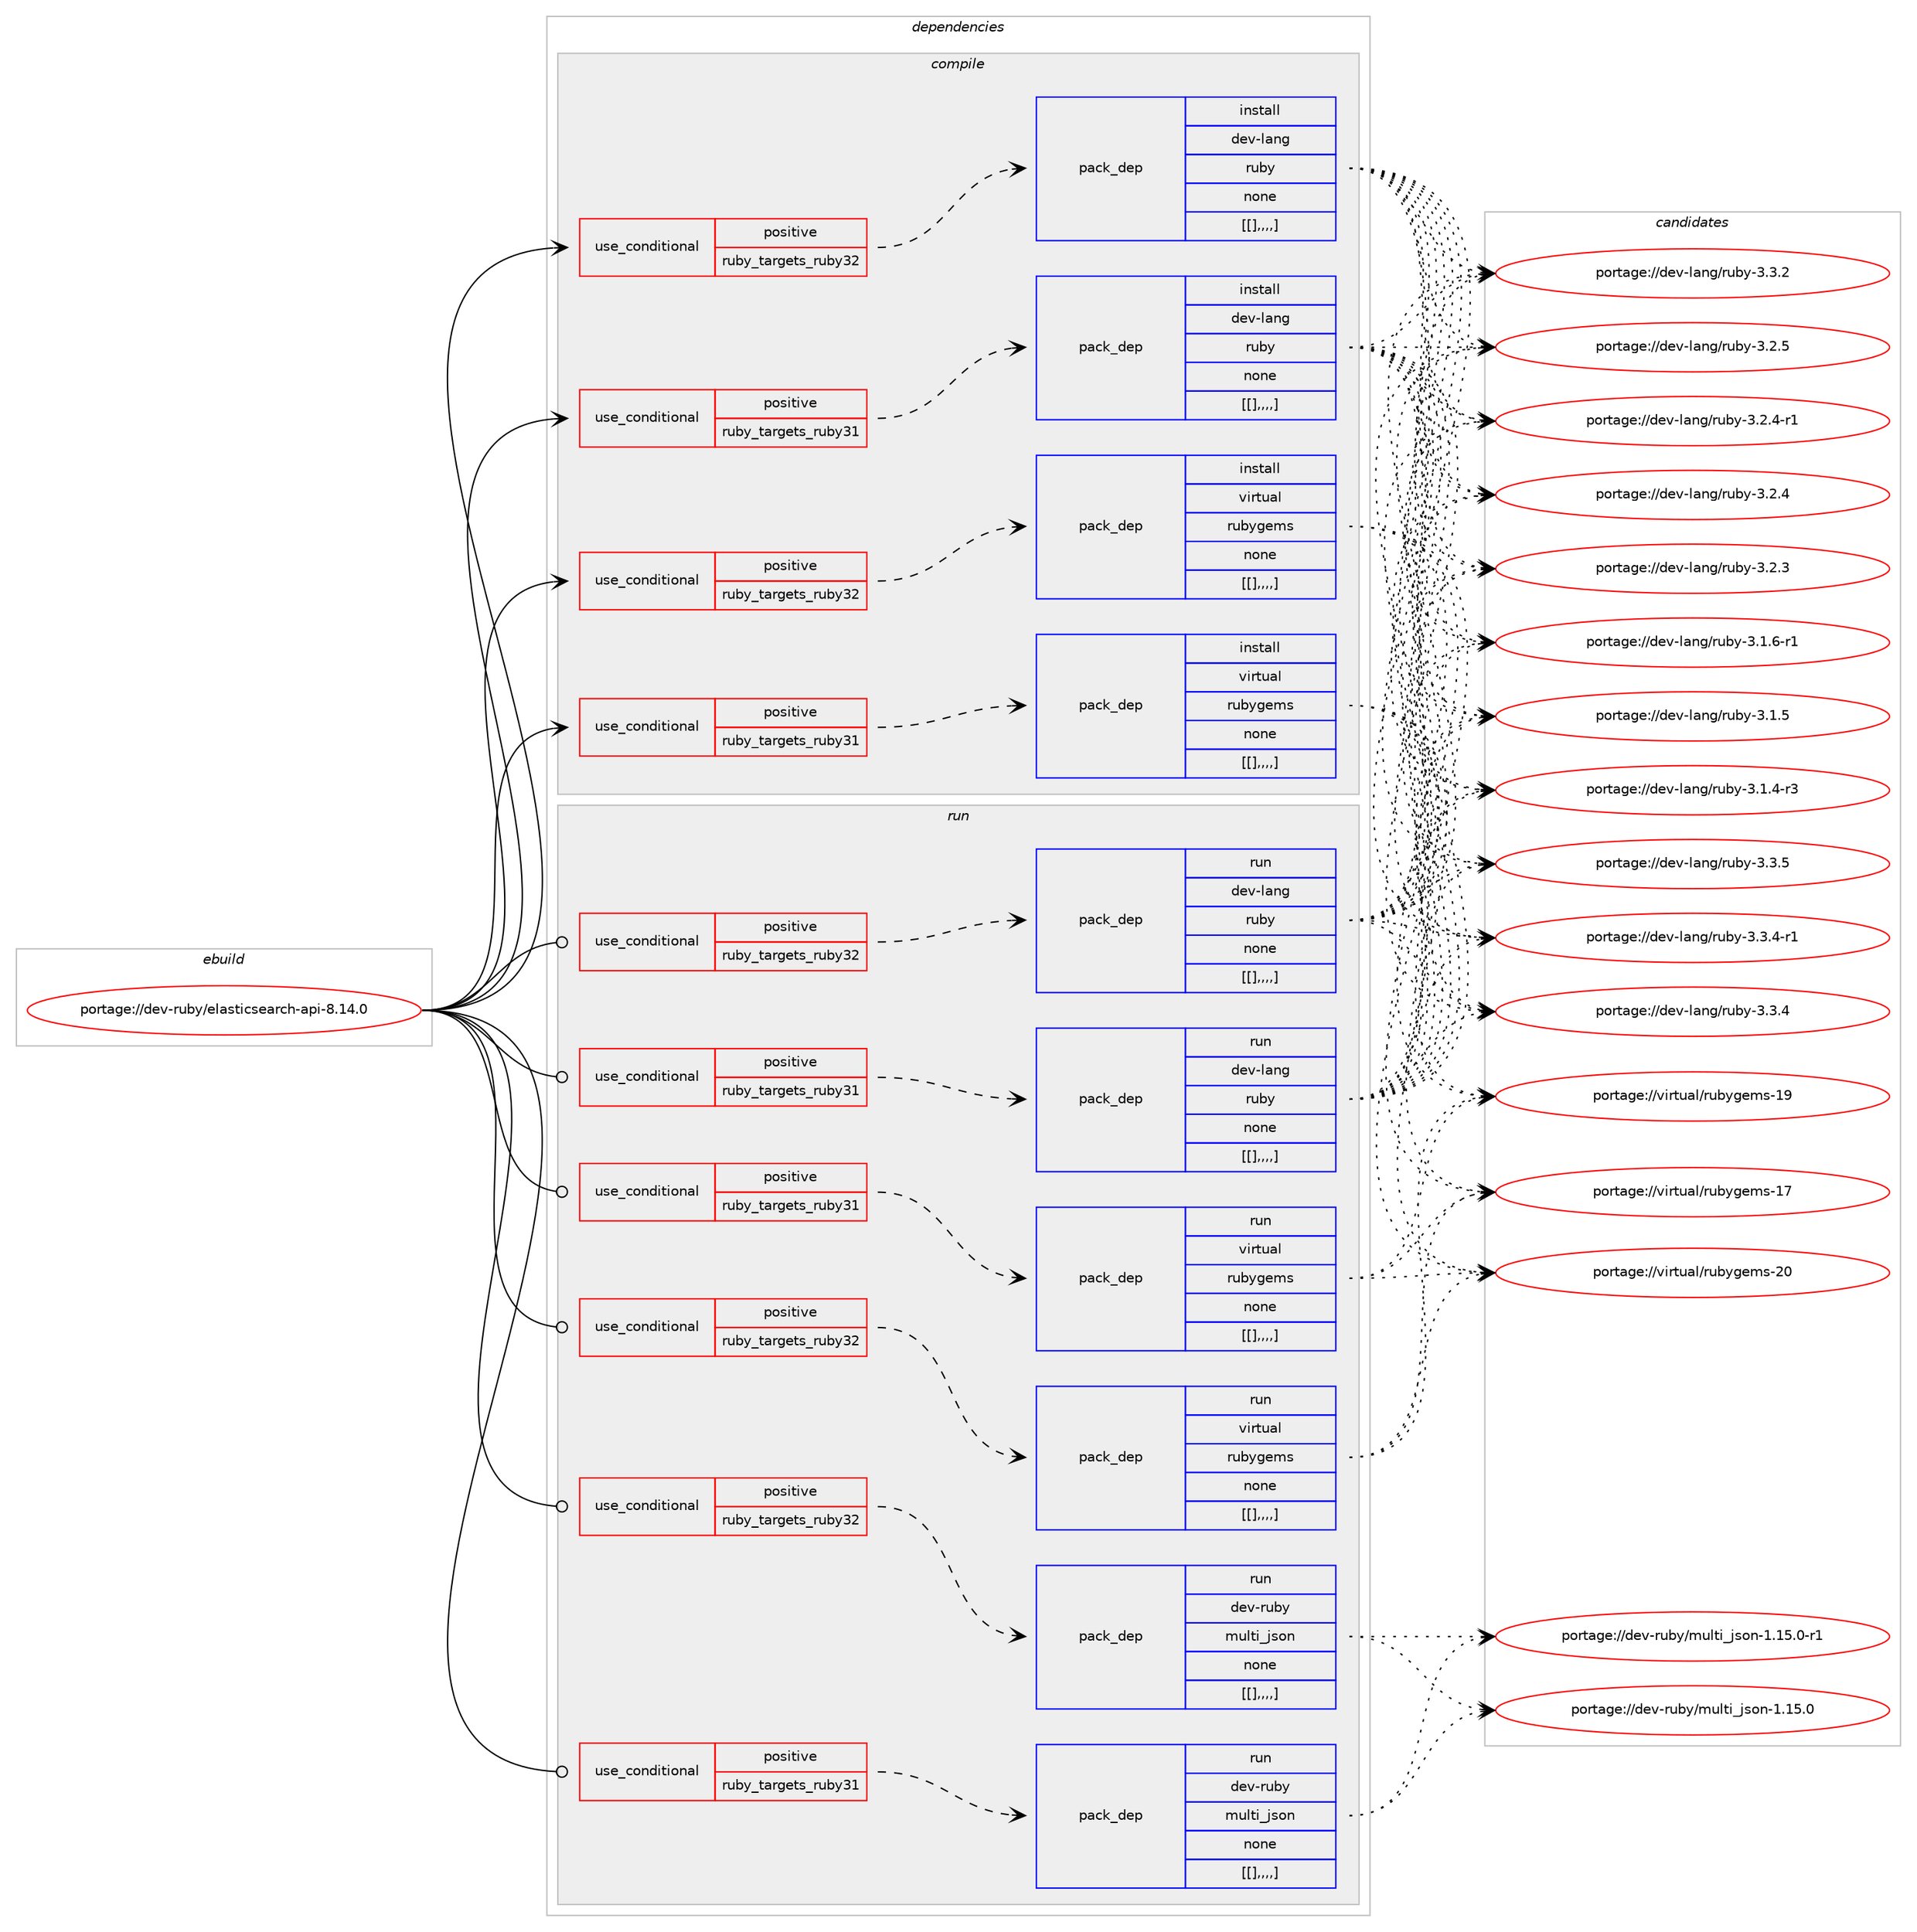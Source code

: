 digraph prolog {

# *************
# Graph options
# *************

newrank=true;
concentrate=true;
compound=true;
graph [rankdir=LR,fontname=Helvetica,fontsize=10,ranksep=1.5];#, ranksep=2.5, nodesep=0.2];
edge  [arrowhead=vee];
node  [fontname=Helvetica,fontsize=10];

# **********
# The ebuild
# **********

subgraph cluster_leftcol {
color=gray;
label=<<i>ebuild</i>>;
id [label="portage://dev-ruby/elasticsearch-api-8.14.0", color=red, width=4, href="../dev-ruby/elasticsearch-api-8.14.0.svg"];
}

# ****************
# The dependencies
# ****************

subgraph cluster_midcol {
color=gray;
label=<<i>dependencies</i>>;
subgraph cluster_compile {
fillcolor="#eeeeee";
style=filled;
label=<<i>compile</i>>;
subgraph cond48297 {
dependency184923 [label=<<TABLE BORDER="0" CELLBORDER="1" CELLSPACING="0" CELLPADDING="4"><TR><TD ROWSPAN="3" CELLPADDING="10">use_conditional</TD></TR><TR><TD>positive</TD></TR><TR><TD>ruby_targets_ruby31</TD></TR></TABLE>>, shape=none, color=red];
subgraph pack135325 {
dependency184924 [label=<<TABLE BORDER="0" CELLBORDER="1" CELLSPACING="0" CELLPADDING="4" WIDTH="220"><TR><TD ROWSPAN="6" CELLPADDING="30">pack_dep</TD></TR><TR><TD WIDTH="110">install</TD></TR><TR><TD>dev-lang</TD></TR><TR><TD>ruby</TD></TR><TR><TD>none</TD></TR><TR><TD>[[],,,,]</TD></TR></TABLE>>, shape=none, color=blue];
}
dependency184923:e -> dependency184924:w [weight=20,style="dashed",arrowhead="vee"];
}
id:e -> dependency184923:w [weight=20,style="solid",arrowhead="vee"];
subgraph cond48298 {
dependency184925 [label=<<TABLE BORDER="0" CELLBORDER="1" CELLSPACING="0" CELLPADDING="4"><TR><TD ROWSPAN="3" CELLPADDING="10">use_conditional</TD></TR><TR><TD>positive</TD></TR><TR><TD>ruby_targets_ruby31</TD></TR></TABLE>>, shape=none, color=red];
subgraph pack135326 {
dependency184926 [label=<<TABLE BORDER="0" CELLBORDER="1" CELLSPACING="0" CELLPADDING="4" WIDTH="220"><TR><TD ROWSPAN="6" CELLPADDING="30">pack_dep</TD></TR><TR><TD WIDTH="110">install</TD></TR><TR><TD>virtual</TD></TR><TR><TD>rubygems</TD></TR><TR><TD>none</TD></TR><TR><TD>[[],,,,]</TD></TR></TABLE>>, shape=none, color=blue];
}
dependency184925:e -> dependency184926:w [weight=20,style="dashed",arrowhead="vee"];
}
id:e -> dependency184925:w [weight=20,style="solid",arrowhead="vee"];
subgraph cond48299 {
dependency184927 [label=<<TABLE BORDER="0" CELLBORDER="1" CELLSPACING="0" CELLPADDING="4"><TR><TD ROWSPAN="3" CELLPADDING="10">use_conditional</TD></TR><TR><TD>positive</TD></TR><TR><TD>ruby_targets_ruby32</TD></TR></TABLE>>, shape=none, color=red];
subgraph pack135327 {
dependency184928 [label=<<TABLE BORDER="0" CELLBORDER="1" CELLSPACING="0" CELLPADDING="4" WIDTH="220"><TR><TD ROWSPAN="6" CELLPADDING="30">pack_dep</TD></TR><TR><TD WIDTH="110">install</TD></TR><TR><TD>dev-lang</TD></TR><TR><TD>ruby</TD></TR><TR><TD>none</TD></TR><TR><TD>[[],,,,]</TD></TR></TABLE>>, shape=none, color=blue];
}
dependency184927:e -> dependency184928:w [weight=20,style="dashed",arrowhead="vee"];
}
id:e -> dependency184927:w [weight=20,style="solid",arrowhead="vee"];
subgraph cond48300 {
dependency184929 [label=<<TABLE BORDER="0" CELLBORDER="1" CELLSPACING="0" CELLPADDING="4"><TR><TD ROWSPAN="3" CELLPADDING="10">use_conditional</TD></TR><TR><TD>positive</TD></TR><TR><TD>ruby_targets_ruby32</TD></TR></TABLE>>, shape=none, color=red];
subgraph pack135328 {
dependency184930 [label=<<TABLE BORDER="0" CELLBORDER="1" CELLSPACING="0" CELLPADDING="4" WIDTH="220"><TR><TD ROWSPAN="6" CELLPADDING="30">pack_dep</TD></TR><TR><TD WIDTH="110">install</TD></TR><TR><TD>virtual</TD></TR><TR><TD>rubygems</TD></TR><TR><TD>none</TD></TR><TR><TD>[[],,,,]</TD></TR></TABLE>>, shape=none, color=blue];
}
dependency184929:e -> dependency184930:w [weight=20,style="dashed",arrowhead="vee"];
}
id:e -> dependency184929:w [weight=20,style="solid",arrowhead="vee"];
}
subgraph cluster_compileandrun {
fillcolor="#eeeeee";
style=filled;
label=<<i>compile and run</i>>;
}
subgraph cluster_run {
fillcolor="#eeeeee";
style=filled;
label=<<i>run</i>>;
subgraph cond48301 {
dependency184931 [label=<<TABLE BORDER="0" CELLBORDER="1" CELLSPACING="0" CELLPADDING="4"><TR><TD ROWSPAN="3" CELLPADDING="10">use_conditional</TD></TR><TR><TD>positive</TD></TR><TR><TD>ruby_targets_ruby31</TD></TR></TABLE>>, shape=none, color=red];
subgraph pack135329 {
dependency184932 [label=<<TABLE BORDER="0" CELLBORDER="1" CELLSPACING="0" CELLPADDING="4" WIDTH="220"><TR><TD ROWSPAN="6" CELLPADDING="30">pack_dep</TD></TR><TR><TD WIDTH="110">run</TD></TR><TR><TD>dev-lang</TD></TR><TR><TD>ruby</TD></TR><TR><TD>none</TD></TR><TR><TD>[[],,,,]</TD></TR></TABLE>>, shape=none, color=blue];
}
dependency184931:e -> dependency184932:w [weight=20,style="dashed",arrowhead="vee"];
}
id:e -> dependency184931:w [weight=20,style="solid",arrowhead="odot"];
subgraph cond48302 {
dependency184933 [label=<<TABLE BORDER="0" CELLBORDER="1" CELLSPACING="0" CELLPADDING="4"><TR><TD ROWSPAN="3" CELLPADDING="10">use_conditional</TD></TR><TR><TD>positive</TD></TR><TR><TD>ruby_targets_ruby31</TD></TR></TABLE>>, shape=none, color=red];
subgraph pack135330 {
dependency184934 [label=<<TABLE BORDER="0" CELLBORDER="1" CELLSPACING="0" CELLPADDING="4" WIDTH="220"><TR><TD ROWSPAN="6" CELLPADDING="30">pack_dep</TD></TR><TR><TD WIDTH="110">run</TD></TR><TR><TD>dev-ruby</TD></TR><TR><TD>multi_json</TD></TR><TR><TD>none</TD></TR><TR><TD>[[],,,,]</TD></TR></TABLE>>, shape=none, color=blue];
}
dependency184933:e -> dependency184934:w [weight=20,style="dashed",arrowhead="vee"];
}
id:e -> dependency184933:w [weight=20,style="solid",arrowhead="odot"];
subgraph cond48303 {
dependency184935 [label=<<TABLE BORDER="0" CELLBORDER="1" CELLSPACING="0" CELLPADDING="4"><TR><TD ROWSPAN="3" CELLPADDING="10">use_conditional</TD></TR><TR><TD>positive</TD></TR><TR><TD>ruby_targets_ruby31</TD></TR></TABLE>>, shape=none, color=red];
subgraph pack135331 {
dependency184936 [label=<<TABLE BORDER="0" CELLBORDER="1" CELLSPACING="0" CELLPADDING="4" WIDTH="220"><TR><TD ROWSPAN="6" CELLPADDING="30">pack_dep</TD></TR><TR><TD WIDTH="110">run</TD></TR><TR><TD>virtual</TD></TR><TR><TD>rubygems</TD></TR><TR><TD>none</TD></TR><TR><TD>[[],,,,]</TD></TR></TABLE>>, shape=none, color=blue];
}
dependency184935:e -> dependency184936:w [weight=20,style="dashed",arrowhead="vee"];
}
id:e -> dependency184935:w [weight=20,style="solid",arrowhead="odot"];
subgraph cond48304 {
dependency184937 [label=<<TABLE BORDER="0" CELLBORDER="1" CELLSPACING="0" CELLPADDING="4"><TR><TD ROWSPAN="3" CELLPADDING="10">use_conditional</TD></TR><TR><TD>positive</TD></TR><TR><TD>ruby_targets_ruby32</TD></TR></TABLE>>, shape=none, color=red];
subgraph pack135332 {
dependency184938 [label=<<TABLE BORDER="0" CELLBORDER="1" CELLSPACING="0" CELLPADDING="4" WIDTH="220"><TR><TD ROWSPAN="6" CELLPADDING="30">pack_dep</TD></TR><TR><TD WIDTH="110">run</TD></TR><TR><TD>dev-lang</TD></TR><TR><TD>ruby</TD></TR><TR><TD>none</TD></TR><TR><TD>[[],,,,]</TD></TR></TABLE>>, shape=none, color=blue];
}
dependency184937:e -> dependency184938:w [weight=20,style="dashed",arrowhead="vee"];
}
id:e -> dependency184937:w [weight=20,style="solid",arrowhead="odot"];
subgraph cond48305 {
dependency184939 [label=<<TABLE BORDER="0" CELLBORDER="1" CELLSPACING="0" CELLPADDING="4"><TR><TD ROWSPAN="3" CELLPADDING="10">use_conditional</TD></TR><TR><TD>positive</TD></TR><TR><TD>ruby_targets_ruby32</TD></TR></TABLE>>, shape=none, color=red];
subgraph pack135333 {
dependency184940 [label=<<TABLE BORDER="0" CELLBORDER="1" CELLSPACING="0" CELLPADDING="4" WIDTH="220"><TR><TD ROWSPAN="6" CELLPADDING="30">pack_dep</TD></TR><TR><TD WIDTH="110">run</TD></TR><TR><TD>dev-ruby</TD></TR><TR><TD>multi_json</TD></TR><TR><TD>none</TD></TR><TR><TD>[[],,,,]</TD></TR></TABLE>>, shape=none, color=blue];
}
dependency184939:e -> dependency184940:w [weight=20,style="dashed",arrowhead="vee"];
}
id:e -> dependency184939:w [weight=20,style="solid",arrowhead="odot"];
subgraph cond48306 {
dependency184941 [label=<<TABLE BORDER="0" CELLBORDER="1" CELLSPACING="0" CELLPADDING="4"><TR><TD ROWSPAN="3" CELLPADDING="10">use_conditional</TD></TR><TR><TD>positive</TD></TR><TR><TD>ruby_targets_ruby32</TD></TR></TABLE>>, shape=none, color=red];
subgraph pack135334 {
dependency184942 [label=<<TABLE BORDER="0" CELLBORDER="1" CELLSPACING="0" CELLPADDING="4" WIDTH="220"><TR><TD ROWSPAN="6" CELLPADDING="30">pack_dep</TD></TR><TR><TD WIDTH="110">run</TD></TR><TR><TD>virtual</TD></TR><TR><TD>rubygems</TD></TR><TR><TD>none</TD></TR><TR><TD>[[],,,,]</TD></TR></TABLE>>, shape=none, color=blue];
}
dependency184941:e -> dependency184942:w [weight=20,style="dashed",arrowhead="vee"];
}
id:e -> dependency184941:w [weight=20,style="solid",arrowhead="odot"];
}
}

# **************
# The candidates
# **************

subgraph cluster_choices {
rank=same;
color=gray;
label=<<i>candidates</i>>;

subgraph choice135325 {
color=black;
nodesep=1;
choice10010111845108971101034711411798121455146514653 [label="portage://dev-lang/ruby-3.3.5", color=red, width=4,href="../dev-lang/ruby-3.3.5.svg"];
choice100101118451089711010347114117981214551465146524511449 [label="portage://dev-lang/ruby-3.3.4-r1", color=red, width=4,href="../dev-lang/ruby-3.3.4-r1.svg"];
choice10010111845108971101034711411798121455146514652 [label="portage://dev-lang/ruby-3.3.4", color=red, width=4,href="../dev-lang/ruby-3.3.4.svg"];
choice10010111845108971101034711411798121455146514650 [label="portage://dev-lang/ruby-3.3.2", color=red, width=4,href="../dev-lang/ruby-3.3.2.svg"];
choice10010111845108971101034711411798121455146504653 [label="portage://dev-lang/ruby-3.2.5", color=red, width=4,href="../dev-lang/ruby-3.2.5.svg"];
choice100101118451089711010347114117981214551465046524511449 [label="portage://dev-lang/ruby-3.2.4-r1", color=red, width=4,href="../dev-lang/ruby-3.2.4-r1.svg"];
choice10010111845108971101034711411798121455146504652 [label="portage://dev-lang/ruby-3.2.4", color=red, width=4,href="../dev-lang/ruby-3.2.4.svg"];
choice10010111845108971101034711411798121455146504651 [label="portage://dev-lang/ruby-3.2.3", color=red, width=4,href="../dev-lang/ruby-3.2.3.svg"];
choice100101118451089711010347114117981214551464946544511449 [label="portage://dev-lang/ruby-3.1.6-r1", color=red, width=4,href="../dev-lang/ruby-3.1.6-r1.svg"];
choice10010111845108971101034711411798121455146494653 [label="portage://dev-lang/ruby-3.1.5", color=red, width=4,href="../dev-lang/ruby-3.1.5.svg"];
choice100101118451089711010347114117981214551464946524511451 [label="portage://dev-lang/ruby-3.1.4-r3", color=red, width=4,href="../dev-lang/ruby-3.1.4-r3.svg"];
dependency184924:e -> choice10010111845108971101034711411798121455146514653:w [style=dotted,weight="100"];
dependency184924:e -> choice100101118451089711010347114117981214551465146524511449:w [style=dotted,weight="100"];
dependency184924:e -> choice10010111845108971101034711411798121455146514652:w [style=dotted,weight="100"];
dependency184924:e -> choice10010111845108971101034711411798121455146514650:w [style=dotted,weight="100"];
dependency184924:e -> choice10010111845108971101034711411798121455146504653:w [style=dotted,weight="100"];
dependency184924:e -> choice100101118451089711010347114117981214551465046524511449:w [style=dotted,weight="100"];
dependency184924:e -> choice10010111845108971101034711411798121455146504652:w [style=dotted,weight="100"];
dependency184924:e -> choice10010111845108971101034711411798121455146504651:w [style=dotted,weight="100"];
dependency184924:e -> choice100101118451089711010347114117981214551464946544511449:w [style=dotted,weight="100"];
dependency184924:e -> choice10010111845108971101034711411798121455146494653:w [style=dotted,weight="100"];
dependency184924:e -> choice100101118451089711010347114117981214551464946524511451:w [style=dotted,weight="100"];
}
subgraph choice135326 {
color=black;
nodesep=1;
choice118105114116117971084711411798121103101109115455048 [label="portage://virtual/rubygems-20", color=red, width=4,href="../virtual/rubygems-20.svg"];
choice118105114116117971084711411798121103101109115454957 [label="portage://virtual/rubygems-19", color=red, width=4,href="../virtual/rubygems-19.svg"];
choice118105114116117971084711411798121103101109115454955 [label="portage://virtual/rubygems-17", color=red, width=4,href="../virtual/rubygems-17.svg"];
dependency184926:e -> choice118105114116117971084711411798121103101109115455048:w [style=dotted,weight="100"];
dependency184926:e -> choice118105114116117971084711411798121103101109115454957:w [style=dotted,weight="100"];
dependency184926:e -> choice118105114116117971084711411798121103101109115454955:w [style=dotted,weight="100"];
}
subgraph choice135327 {
color=black;
nodesep=1;
choice10010111845108971101034711411798121455146514653 [label="portage://dev-lang/ruby-3.3.5", color=red, width=4,href="../dev-lang/ruby-3.3.5.svg"];
choice100101118451089711010347114117981214551465146524511449 [label="portage://dev-lang/ruby-3.3.4-r1", color=red, width=4,href="../dev-lang/ruby-3.3.4-r1.svg"];
choice10010111845108971101034711411798121455146514652 [label="portage://dev-lang/ruby-3.3.4", color=red, width=4,href="../dev-lang/ruby-3.3.4.svg"];
choice10010111845108971101034711411798121455146514650 [label="portage://dev-lang/ruby-3.3.2", color=red, width=4,href="../dev-lang/ruby-3.3.2.svg"];
choice10010111845108971101034711411798121455146504653 [label="portage://dev-lang/ruby-3.2.5", color=red, width=4,href="../dev-lang/ruby-3.2.5.svg"];
choice100101118451089711010347114117981214551465046524511449 [label="portage://dev-lang/ruby-3.2.4-r1", color=red, width=4,href="../dev-lang/ruby-3.2.4-r1.svg"];
choice10010111845108971101034711411798121455146504652 [label="portage://dev-lang/ruby-3.2.4", color=red, width=4,href="../dev-lang/ruby-3.2.4.svg"];
choice10010111845108971101034711411798121455146504651 [label="portage://dev-lang/ruby-3.2.3", color=red, width=4,href="../dev-lang/ruby-3.2.3.svg"];
choice100101118451089711010347114117981214551464946544511449 [label="portage://dev-lang/ruby-3.1.6-r1", color=red, width=4,href="../dev-lang/ruby-3.1.6-r1.svg"];
choice10010111845108971101034711411798121455146494653 [label="portage://dev-lang/ruby-3.1.5", color=red, width=4,href="../dev-lang/ruby-3.1.5.svg"];
choice100101118451089711010347114117981214551464946524511451 [label="portage://dev-lang/ruby-3.1.4-r3", color=red, width=4,href="../dev-lang/ruby-3.1.4-r3.svg"];
dependency184928:e -> choice10010111845108971101034711411798121455146514653:w [style=dotted,weight="100"];
dependency184928:e -> choice100101118451089711010347114117981214551465146524511449:w [style=dotted,weight="100"];
dependency184928:e -> choice10010111845108971101034711411798121455146514652:w [style=dotted,weight="100"];
dependency184928:e -> choice10010111845108971101034711411798121455146514650:w [style=dotted,weight="100"];
dependency184928:e -> choice10010111845108971101034711411798121455146504653:w [style=dotted,weight="100"];
dependency184928:e -> choice100101118451089711010347114117981214551465046524511449:w [style=dotted,weight="100"];
dependency184928:e -> choice10010111845108971101034711411798121455146504652:w [style=dotted,weight="100"];
dependency184928:e -> choice10010111845108971101034711411798121455146504651:w [style=dotted,weight="100"];
dependency184928:e -> choice100101118451089711010347114117981214551464946544511449:w [style=dotted,weight="100"];
dependency184928:e -> choice10010111845108971101034711411798121455146494653:w [style=dotted,weight="100"];
dependency184928:e -> choice100101118451089711010347114117981214551464946524511451:w [style=dotted,weight="100"];
}
subgraph choice135328 {
color=black;
nodesep=1;
choice118105114116117971084711411798121103101109115455048 [label="portage://virtual/rubygems-20", color=red, width=4,href="../virtual/rubygems-20.svg"];
choice118105114116117971084711411798121103101109115454957 [label="portage://virtual/rubygems-19", color=red, width=4,href="../virtual/rubygems-19.svg"];
choice118105114116117971084711411798121103101109115454955 [label="portage://virtual/rubygems-17", color=red, width=4,href="../virtual/rubygems-17.svg"];
dependency184930:e -> choice118105114116117971084711411798121103101109115455048:w [style=dotted,weight="100"];
dependency184930:e -> choice118105114116117971084711411798121103101109115454957:w [style=dotted,weight="100"];
dependency184930:e -> choice118105114116117971084711411798121103101109115454955:w [style=dotted,weight="100"];
}
subgraph choice135329 {
color=black;
nodesep=1;
choice10010111845108971101034711411798121455146514653 [label="portage://dev-lang/ruby-3.3.5", color=red, width=4,href="../dev-lang/ruby-3.3.5.svg"];
choice100101118451089711010347114117981214551465146524511449 [label="portage://dev-lang/ruby-3.3.4-r1", color=red, width=4,href="../dev-lang/ruby-3.3.4-r1.svg"];
choice10010111845108971101034711411798121455146514652 [label="portage://dev-lang/ruby-3.3.4", color=red, width=4,href="../dev-lang/ruby-3.3.4.svg"];
choice10010111845108971101034711411798121455146514650 [label="portage://dev-lang/ruby-3.3.2", color=red, width=4,href="../dev-lang/ruby-3.3.2.svg"];
choice10010111845108971101034711411798121455146504653 [label="portage://dev-lang/ruby-3.2.5", color=red, width=4,href="../dev-lang/ruby-3.2.5.svg"];
choice100101118451089711010347114117981214551465046524511449 [label="portage://dev-lang/ruby-3.2.4-r1", color=red, width=4,href="../dev-lang/ruby-3.2.4-r1.svg"];
choice10010111845108971101034711411798121455146504652 [label="portage://dev-lang/ruby-3.2.4", color=red, width=4,href="../dev-lang/ruby-3.2.4.svg"];
choice10010111845108971101034711411798121455146504651 [label="portage://dev-lang/ruby-3.2.3", color=red, width=4,href="../dev-lang/ruby-3.2.3.svg"];
choice100101118451089711010347114117981214551464946544511449 [label="portage://dev-lang/ruby-3.1.6-r1", color=red, width=4,href="../dev-lang/ruby-3.1.6-r1.svg"];
choice10010111845108971101034711411798121455146494653 [label="portage://dev-lang/ruby-3.1.5", color=red, width=4,href="../dev-lang/ruby-3.1.5.svg"];
choice100101118451089711010347114117981214551464946524511451 [label="portage://dev-lang/ruby-3.1.4-r3", color=red, width=4,href="../dev-lang/ruby-3.1.4-r3.svg"];
dependency184932:e -> choice10010111845108971101034711411798121455146514653:w [style=dotted,weight="100"];
dependency184932:e -> choice100101118451089711010347114117981214551465146524511449:w [style=dotted,weight="100"];
dependency184932:e -> choice10010111845108971101034711411798121455146514652:w [style=dotted,weight="100"];
dependency184932:e -> choice10010111845108971101034711411798121455146514650:w [style=dotted,weight="100"];
dependency184932:e -> choice10010111845108971101034711411798121455146504653:w [style=dotted,weight="100"];
dependency184932:e -> choice100101118451089711010347114117981214551465046524511449:w [style=dotted,weight="100"];
dependency184932:e -> choice10010111845108971101034711411798121455146504652:w [style=dotted,weight="100"];
dependency184932:e -> choice10010111845108971101034711411798121455146504651:w [style=dotted,weight="100"];
dependency184932:e -> choice100101118451089711010347114117981214551464946544511449:w [style=dotted,weight="100"];
dependency184932:e -> choice10010111845108971101034711411798121455146494653:w [style=dotted,weight="100"];
dependency184932:e -> choice100101118451089711010347114117981214551464946524511451:w [style=dotted,weight="100"];
}
subgraph choice135330 {
color=black;
nodesep=1;
choice10010111845114117981214710911710811610595106115111110454946495346484511449 [label="portage://dev-ruby/multi_json-1.15.0-r1", color=red, width=4,href="../dev-ruby/multi_json-1.15.0-r1.svg"];
choice1001011184511411798121471091171081161059510611511111045494649534648 [label="portage://dev-ruby/multi_json-1.15.0", color=red, width=4,href="../dev-ruby/multi_json-1.15.0.svg"];
dependency184934:e -> choice10010111845114117981214710911710811610595106115111110454946495346484511449:w [style=dotted,weight="100"];
dependency184934:e -> choice1001011184511411798121471091171081161059510611511111045494649534648:w [style=dotted,weight="100"];
}
subgraph choice135331 {
color=black;
nodesep=1;
choice118105114116117971084711411798121103101109115455048 [label="portage://virtual/rubygems-20", color=red, width=4,href="../virtual/rubygems-20.svg"];
choice118105114116117971084711411798121103101109115454957 [label="portage://virtual/rubygems-19", color=red, width=4,href="../virtual/rubygems-19.svg"];
choice118105114116117971084711411798121103101109115454955 [label="portage://virtual/rubygems-17", color=red, width=4,href="../virtual/rubygems-17.svg"];
dependency184936:e -> choice118105114116117971084711411798121103101109115455048:w [style=dotted,weight="100"];
dependency184936:e -> choice118105114116117971084711411798121103101109115454957:w [style=dotted,weight="100"];
dependency184936:e -> choice118105114116117971084711411798121103101109115454955:w [style=dotted,weight="100"];
}
subgraph choice135332 {
color=black;
nodesep=1;
choice10010111845108971101034711411798121455146514653 [label="portage://dev-lang/ruby-3.3.5", color=red, width=4,href="../dev-lang/ruby-3.3.5.svg"];
choice100101118451089711010347114117981214551465146524511449 [label="portage://dev-lang/ruby-3.3.4-r1", color=red, width=4,href="../dev-lang/ruby-3.3.4-r1.svg"];
choice10010111845108971101034711411798121455146514652 [label="portage://dev-lang/ruby-3.3.4", color=red, width=4,href="../dev-lang/ruby-3.3.4.svg"];
choice10010111845108971101034711411798121455146514650 [label="portage://dev-lang/ruby-3.3.2", color=red, width=4,href="../dev-lang/ruby-3.3.2.svg"];
choice10010111845108971101034711411798121455146504653 [label="portage://dev-lang/ruby-3.2.5", color=red, width=4,href="../dev-lang/ruby-3.2.5.svg"];
choice100101118451089711010347114117981214551465046524511449 [label="portage://dev-lang/ruby-3.2.4-r1", color=red, width=4,href="../dev-lang/ruby-3.2.4-r1.svg"];
choice10010111845108971101034711411798121455146504652 [label="portage://dev-lang/ruby-3.2.4", color=red, width=4,href="../dev-lang/ruby-3.2.4.svg"];
choice10010111845108971101034711411798121455146504651 [label="portage://dev-lang/ruby-3.2.3", color=red, width=4,href="../dev-lang/ruby-3.2.3.svg"];
choice100101118451089711010347114117981214551464946544511449 [label="portage://dev-lang/ruby-3.1.6-r1", color=red, width=4,href="../dev-lang/ruby-3.1.6-r1.svg"];
choice10010111845108971101034711411798121455146494653 [label="portage://dev-lang/ruby-3.1.5", color=red, width=4,href="../dev-lang/ruby-3.1.5.svg"];
choice100101118451089711010347114117981214551464946524511451 [label="portage://dev-lang/ruby-3.1.4-r3", color=red, width=4,href="../dev-lang/ruby-3.1.4-r3.svg"];
dependency184938:e -> choice10010111845108971101034711411798121455146514653:w [style=dotted,weight="100"];
dependency184938:e -> choice100101118451089711010347114117981214551465146524511449:w [style=dotted,weight="100"];
dependency184938:e -> choice10010111845108971101034711411798121455146514652:w [style=dotted,weight="100"];
dependency184938:e -> choice10010111845108971101034711411798121455146514650:w [style=dotted,weight="100"];
dependency184938:e -> choice10010111845108971101034711411798121455146504653:w [style=dotted,weight="100"];
dependency184938:e -> choice100101118451089711010347114117981214551465046524511449:w [style=dotted,weight="100"];
dependency184938:e -> choice10010111845108971101034711411798121455146504652:w [style=dotted,weight="100"];
dependency184938:e -> choice10010111845108971101034711411798121455146504651:w [style=dotted,weight="100"];
dependency184938:e -> choice100101118451089711010347114117981214551464946544511449:w [style=dotted,weight="100"];
dependency184938:e -> choice10010111845108971101034711411798121455146494653:w [style=dotted,weight="100"];
dependency184938:e -> choice100101118451089711010347114117981214551464946524511451:w [style=dotted,weight="100"];
}
subgraph choice135333 {
color=black;
nodesep=1;
choice10010111845114117981214710911710811610595106115111110454946495346484511449 [label="portage://dev-ruby/multi_json-1.15.0-r1", color=red, width=4,href="../dev-ruby/multi_json-1.15.0-r1.svg"];
choice1001011184511411798121471091171081161059510611511111045494649534648 [label="portage://dev-ruby/multi_json-1.15.0", color=red, width=4,href="../dev-ruby/multi_json-1.15.0.svg"];
dependency184940:e -> choice10010111845114117981214710911710811610595106115111110454946495346484511449:w [style=dotted,weight="100"];
dependency184940:e -> choice1001011184511411798121471091171081161059510611511111045494649534648:w [style=dotted,weight="100"];
}
subgraph choice135334 {
color=black;
nodesep=1;
choice118105114116117971084711411798121103101109115455048 [label="portage://virtual/rubygems-20", color=red, width=4,href="../virtual/rubygems-20.svg"];
choice118105114116117971084711411798121103101109115454957 [label="portage://virtual/rubygems-19", color=red, width=4,href="../virtual/rubygems-19.svg"];
choice118105114116117971084711411798121103101109115454955 [label="portage://virtual/rubygems-17", color=red, width=4,href="../virtual/rubygems-17.svg"];
dependency184942:e -> choice118105114116117971084711411798121103101109115455048:w [style=dotted,weight="100"];
dependency184942:e -> choice118105114116117971084711411798121103101109115454957:w [style=dotted,weight="100"];
dependency184942:e -> choice118105114116117971084711411798121103101109115454955:w [style=dotted,weight="100"];
}
}

}
